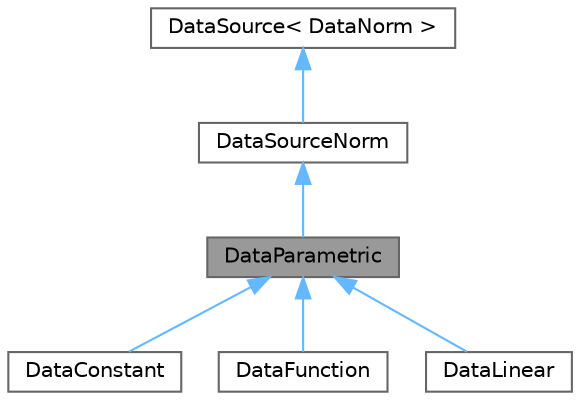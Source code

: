 digraph "DataParametric"
{
 // LATEX_PDF_SIZE
  bgcolor="transparent";
  edge [fontname=Helvetica,fontsize=10,labelfontname=Helvetica,labelfontsize=10];
  node [fontname=Helvetica,fontsize=10,shape=box,height=0.2,width=0.4];
  Node1 [label="DataParametric",height=0.2,width=0.4,color="gray40", fillcolor="grey60", style="filled", fontcolor="black",tooltip="Interface for generated data sources."];
  Node2 -> Node1 [dir="back",color="steelblue1",style="solid"];
  Node2 [label="DataSourceNorm",height=0.2,width=0.4,color="gray40", fillcolor="white", style="filled",URL="$class_data_source_norm.html",tooltip="Data sources with normalized data points."];
  Node3 -> Node2 [dir="back",color="steelblue1",style="solid"];
  Node3 [label="DataSource\< DataNorm \>",height=0.2,width=0.4,color="gray40", fillcolor="white", style="filled",URL="$class_data_source.html",tooltip=" "];
  Node1 -> Node4 [dir="back",color="steelblue1",style="solid"];
  Node4 [label="DataConstant",height=0.2,width=0.4,color="gray40", fillcolor="white", style="filled",URL="$class_data_constant.html",tooltip="Data source returning a constant value."];
  Node1 -> Node5 [dir="back",color="steelblue1",style="solid"];
  Node5 [label="DataFunction",height=0.2,width=0.4,color="gray40", fillcolor="white", style="filled",URL="$class_data_function.html",tooltip="Data source generated from a function."];
  Node1 -> Node6 [dir="back",color="steelblue1",style="solid"];
  Node6 [label="DataLinear",height=0.2,width=0.4,color="gray40", fillcolor="white", style="filled",URL="$class_data_linear.html",tooltip="Data source generated from a linear function."];
}
